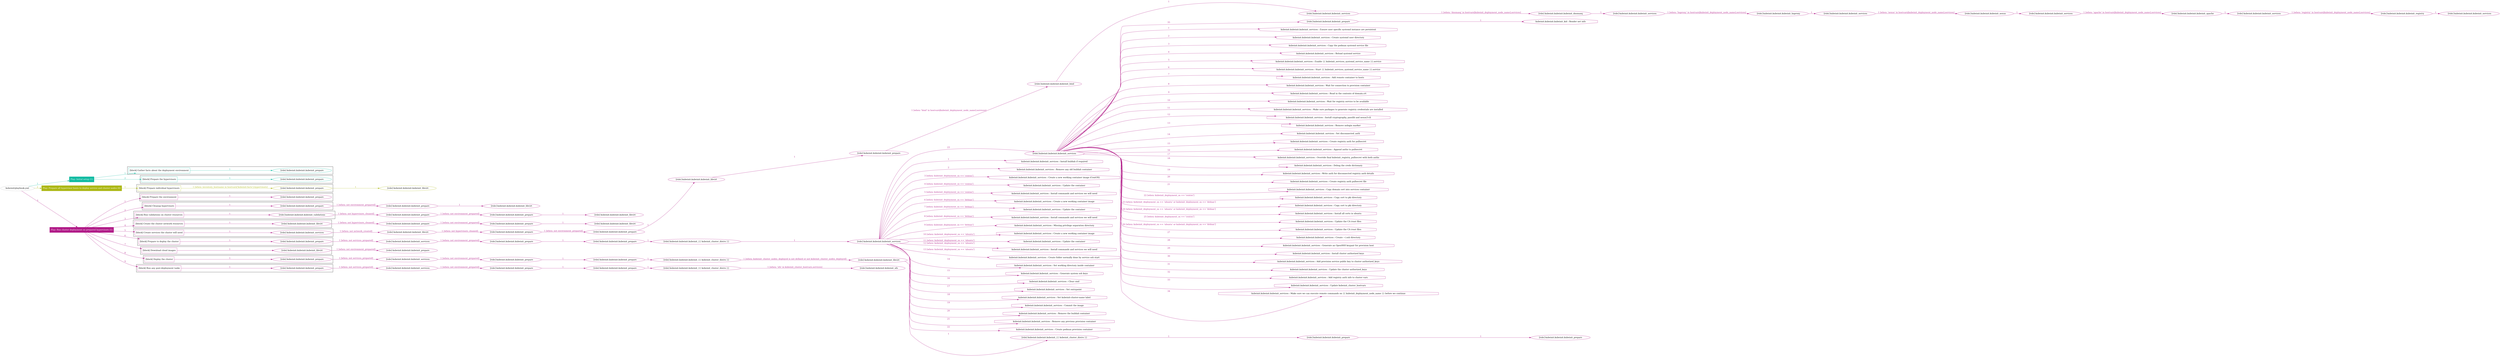 digraph {
	graph [concentrate=true ordering=in rankdir=LR ratio=fill]
	edge [esep=5 sep=10]
	"kubeinit/playbook.yml" [id=root_node style=dotted]
	play_96c3ca9f [label="Play: Initial setup (1)" color="#11bba2" fontcolor="#ffffff" id=play_96c3ca9f shape=box style=filled tooltip=localhost]
	"kubeinit/playbook.yml" -> play_96c3ca9f [label="1 " color="#11bba2" fontcolor="#11bba2" id=edge_cd9b9874 labeltooltip="1 " tooltip="1 "]
	subgraph "kubeinit.kubeinit.kubeinit_prepare" {
		role_dbc16347 [label="[role] kubeinit.kubeinit.kubeinit_prepare" color="#11bba2" id=role_dbc16347 tooltip="kubeinit.kubeinit.kubeinit_prepare"]
	}
	subgraph "kubeinit.kubeinit.kubeinit_prepare" {
		role_f261ea62 [label="[role] kubeinit.kubeinit.kubeinit_prepare" color="#11bba2" id=role_f261ea62 tooltip="kubeinit.kubeinit.kubeinit_prepare"]
	}
	subgraph "Play: Initial setup (1)" {
		play_96c3ca9f -> block_36258863 [label=1 color="#11bba2" fontcolor="#11bba2" id=edge_8df9162e labeltooltip=1 tooltip=1]
		subgraph cluster_block_36258863 {
			block_36258863 [label="[block] Gather facts about the deployment environment" color="#11bba2" id=block_36258863 labeltooltip="Gather facts about the deployment environment" shape=box tooltip="Gather facts about the deployment environment"]
			block_36258863 -> role_dbc16347 [label="1 " color="#11bba2" fontcolor="#11bba2" id=edge_5d5baf12 labeltooltip="1 " tooltip="1 "]
		}
		play_96c3ca9f -> block_d9aec487 [label=2 color="#11bba2" fontcolor="#11bba2" id=edge_25f8d8e1 labeltooltip=2 tooltip=2]
		subgraph cluster_block_d9aec487 {
			block_d9aec487 [label="[block] Prepare the hypervisors" color="#11bba2" id=block_d9aec487 labeltooltip="Prepare the hypervisors" shape=box tooltip="Prepare the hypervisors"]
			block_d9aec487 -> role_f261ea62 [label="1 " color="#11bba2" fontcolor="#11bba2" id=edge_6187c241 labeltooltip="1 " tooltip="1 "]
		}
	}
	play_be37cd19 [label="Play: Prepare all hypervisor hosts to deploy service and cluster nodes (0)" color="#acb814" fontcolor="#ffffff" id=play_be37cd19 shape=box style=filled tooltip="Play: Prepare all hypervisor hosts to deploy service and cluster nodes (0)"]
	"kubeinit/playbook.yml" -> play_be37cd19 [label="2 " color="#acb814" fontcolor="#acb814" id=edge_e342ba99 labeltooltip="2 " tooltip="2 "]
	subgraph "kubeinit.kubeinit.kubeinit_libvirt" {
		role_13977352 [label="[role] kubeinit.kubeinit.kubeinit_libvirt" color="#acb814" id=role_13977352 tooltip="kubeinit.kubeinit.kubeinit_libvirt"]
	}
	subgraph "kubeinit.kubeinit.kubeinit_prepare" {
		role_5eea4123 [label="[role] kubeinit.kubeinit.kubeinit_prepare" color="#acb814" id=role_5eea4123 tooltip="kubeinit.kubeinit.kubeinit_prepare"]
		role_5eea4123 -> role_13977352 [label="1 " color="#acb814" fontcolor="#acb814" id=edge_9619aa8b labeltooltip="1 " tooltip="1 "]
	}
	subgraph "Play: Prepare all hypervisor hosts to deploy service and cluster nodes (0)" {
		play_be37cd19 -> block_5171104b [label=1 color="#acb814" fontcolor="#acb814" id=edge_513b36aa labeltooltip=1 tooltip=1]
		subgraph cluster_block_5171104b {
			block_5171104b [label="[block] Prepare individual hypervisors" color="#acb814" id=block_5171104b labeltooltip="Prepare individual hypervisors" shape=box tooltip="Prepare individual hypervisors"]
			block_5171104b -> role_5eea4123 [label="1 [when: inventory_hostname in hostvars['kubeinit-facts'].hypervisors]" color="#acb814" fontcolor="#acb814" id=edge_85c5b779 labeltooltip="1 [when: inventory_hostname in hostvars['kubeinit-facts'].hypervisors]" tooltip="1 [when: inventory_hostname in hostvars['kubeinit-facts'].hypervisors]"]
		}
	}
	play_182ee727 [label="Play: Run cluster deployment on prepared hypervisors (1)" color="#b11b88" fontcolor="#ffffff" id=play_182ee727 shape=box style=filled tooltip=localhost]
	"kubeinit/playbook.yml" -> play_182ee727 [label="3 " color="#b11b88" fontcolor="#b11b88" id=edge_6d6c4dea labeltooltip="3 " tooltip="3 "]
	subgraph "kubeinit.kubeinit.kubeinit_prepare" {
		role_f045ed8c [label="[role] kubeinit.kubeinit.kubeinit_prepare" color="#b11b88" id=role_f045ed8c tooltip="kubeinit.kubeinit.kubeinit_prepare"]
	}
	subgraph "kubeinit.kubeinit.kubeinit_libvirt" {
		role_259de58a [label="[role] kubeinit.kubeinit.kubeinit_libvirt" color="#b11b88" id=role_259de58a tooltip="kubeinit.kubeinit.kubeinit_libvirt"]
	}
	subgraph "kubeinit.kubeinit.kubeinit_prepare" {
		role_3f750415 [label="[role] kubeinit.kubeinit.kubeinit_prepare" color="#b11b88" id=role_3f750415 tooltip="kubeinit.kubeinit.kubeinit_prepare"]
		role_3f750415 -> role_259de58a [label="1 " color="#b11b88" fontcolor="#b11b88" id=edge_2740d9b9 labeltooltip="1 " tooltip="1 "]
	}
	subgraph "kubeinit.kubeinit.kubeinit_prepare" {
		role_8a272c82 [label="[role] kubeinit.kubeinit.kubeinit_prepare" color="#b11b88" id=role_8a272c82 tooltip="kubeinit.kubeinit.kubeinit_prepare"]
		role_8a272c82 -> role_3f750415 [label="1 [when: not environment_prepared]" color="#b11b88" fontcolor="#b11b88" id=edge_7b752c8f labeltooltip="1 [when: not environment_prepared]" tooltip="1 [when: not environment_prepared]"]
	}
	subgraph "kubeinit.kubeinit.kubeinit_libvirt" {
		role_9dd1e3eb [label="[role] kubeinit.kubeinit.kubeinit_libvirt" color="#b11b88" id=role_9dd1e3eb tooltip="kubeinit.kubeinit.kubeinit_libvirt"]
	}
	subgraph "kubeinit.kubeinit.kubeinit_prepare" {
		role_bf8c4561 [label="[role] kubeinit.kubeinit.kubeinit_prepare" color="#b11b88" id=role_bf8c4561 tooltip="kubeinit.kubeinit.kubeinit_prepare"]
		role_bf8c4561 -> role_9dd1e3eb [label="1 " color="#b11b88" fontcolor="#b11b88" id=edge_e805193e labeltooltip="1 " tooltip="1 "]
	}
	subgraph "kubeinit.kubeinit.kubeinit_prepare" {
		role_9a6014ab [label="[role] kubeinit.kubeinit.kubeinit_prepare" color="#b11b88" id=role_9a6014ab tooltip="kubeinit.kubeinit.kubeinit_prepare"]
		role_9a6014ab -> role_bf8c4561 [label="1 [when: not environment_prepared]" color="#b11b88" fontcolor="#b11b88" id=edge_732908f3 labeltooltip="1 [when: not environment_prepared]" tooltip="1 [when: not environment_prepared]"]
	}
	subgraph "kubeinit.kubeinit.kubeinit_validations" {
		role_b7a747c2 [label="[role] kubeinit.kubeinit.kubeinit_validations" color="#b11b88" id=role_b7a747c2 tooltip="kubeinit.kubeinit.kubeinit_validations"]
		role_b7a747c2 -> role_9a6014ab [label="1 [when: not hypervisors_cleaned]" color="#b11b88" fontcolor="#b11b88" id=edge_d11bb35b labeltooltip="1 [when: not hypervisors_cleaned]" tooltip="1 [when: not hypervisors_cleaned]"]
	}
	subgraph "kubeinit.kubeinit.kubeinit_libvirt" {
		role_40cabb86 [label="[role] kubeinit.kubeinit.kubeinit_libvirt" color="#b11b88" id=role_40cabb86 tooltip="kubeinit.kubeinit.kubeinit_libvirt"]
	}
	subgraph "kubeinit.kubeinit.kubeinit_prepare" {
		role_a06ef2c0 [label="[role] kubeinit.kubeinit.kubeinit_prepare" color="#b11b88" id=role_a06ef2c0 tooltip="kubeinit.kubeinit.kubeinit_prepare"]
		role_a06ef2c0 -> role_40cabb86 [label="1 " color="#b11b88" fontcolor="#b11b88" id=edge_e07f059d labeltooltip="1 " tooltip="1 "]
	}
	subgraph "kubeinit.kubeinit.kubeinit_prepare" {
		role_603931e0 [label="[role] kubeinit.kubeinit.kubeinit_prepare" color="#b11b88" id=role_603931e0 tooltip="kubeinit.kubeinit.kubeinit_prepare"]
		role_603931e0 -> role_a06ef2c0 [label="1 [when: not environment_prepared]" color="#b11b88" fontcolor="#b11b88" id=edge_597e8983 labeltooltip="1 [when: not environment_prepared]" tooltip="1 [when: not environment_prepared]"]
	}
	subgraph "kubeinit.kubeinit.kubeinit_libvirt" {
		role_13cda136 [label="[role] kubeinit.kubeinit.kubeinit_libvirt" color="#b11b88" id=role_13cda136 tooltip="kubeinit.kubeinit.kubeinit_libvirt"]
		role_13cda136 -> role_603931e0 [label="1 [when: not hypervisors_cleaned]" color="#b11b88" fontcolor="#b11b88" id=edge_13d6fe26 labeltooltip="1 [when: not hypervisors_cleaned]" tooltip="1 [when: not hypervisors_cleaned]"]
	}
	subgraph "kubeinit.kubeinit.kubeinit_services" {
		role_c74f1871 [label="[role] kubeinit.kubeinit.kubeinit_services" color="#b11b88" id=role_c74f1871 tooltip="kubeinit.kubeinit.kubeinit_services"]
	}
	subgraph "kubeinit.kubeinit.kubeinit_registry" {
		role_d5aa32f3 [label="[role] kubeinit.kubeinit.kubeinit_registry" color="#b11b88" id=role_d5aa32f3 tooltip="kubeinit.kubeinit.kubeinit_registry"]
		role_d5aa32f3 -> role_c74f1871 [label="1 " color="#b11b88" fontcolor="#b11b88" id=edge_b6b61dbb labeltooltip="1 " tooltip="1 "]
	}
	subgraph "kubeinit.kubeinit.kubeinit_services" {
		role_f56c3d2d [label="[role] kubeinit.kubeinit.kubeinit_services" color="#b11b88" id=role_f56c3d2d tooltip="kubeinit.kubeinit.kubeinit_services"]
		role_f56c3d2d -> role_d5aa32f3 [label="1 [when: 'registry' in hostvars[kubeinit_deployment_node_name].services]" color="#b11b88" fontcolor="#b11b88" id=edge_554e6b9c labeltooltip="1 [when: 'registry' in hostvars[kubeinit_deployment_node_name].services]" tooltip="1 [when: 'registry' in hostvars[kubeinit_deployment_node_name].services]"]
	}
	subgraph "kubeinit.kubeinit.kubeinit_apache" {
		role_0f7d4449 [label="[role] kubeinit.kubeinit.kubeinit_apache" color="#b11b88" id=role_0f7d4449 tooltip="kubeinit.kubeinit.kubeinit_apache"]
		role_0f7d4449 -> role_f56c3d2d [label="1 " color="#b11b88" fontcolor="#b11b88" id=edge_a0054136 labeltooltip="1 " tooltip="1 "]
	}
	subgraph "kubeinit.kubeinit.kubeinit_services" {
		role_32a414d0 [label="[role] kubeinit.kubeinit.kubeinit_services" color="#b11b88" id=role_32a414d0 tooltip="kubeinit.kubeinit.kubeinit_services"]
		role_32a414d0 -> role_0f7d4449 [label="1 [when: 'apache' in hostvars[kubeinit_deployment_node_name].services]" color="#b11b88" fontcolor="#b11b88" id=edge_d4b422b6 labeltooltip="1 [when: 'apache' in hostvars[kubeinit_deployment_node_name].services]" tooltip="1 [when: 'apache' in hostvars[kubeinit_deployment_node_name].services]"]
	}
	subgraph "kubeinit.kubeinit.kubeinit_nexus" {
		role_c7c38974 [label="[role] kubeinit.kubeinit.kubeinit_nexus" color="#b11b88" id=role_c7c38974 tooltip="kubeinit.kubeinit.kubeinit_nexus"]
		role_c7c38974 -> role_32a414d0 [label="1 " color="#b11b88" fontcolor="#b11b88" id=edge_d7d2cec0 labeltooltip="1 " tooltip="1 "]
	}
	subgraph "kubeinit.kubeinit.kubeinit_services" {
		role_7e721783 [label="[role] kubeinit.kubeinit.kubeinit_services" color="#b11b88" id=role_7e721783 tooltip="kubeinit.kubeinit.kubeinit_services"]
		role_7e721783 -> role_c7c38974 [label="1 [when: 'nexus' in hostvars[kubeinit_deployment_node_name].services]" color="#b11b88" fontcolor="#b11b88" id=edge_e2628c39 labeltooltip="1 [when: 'nexus' in hostvars[kubeinit_deployment_node_name].services]" tooltip="1 [when: 'nexus' in hostvars[kubeinit_deployment_node_name].services]"]
	}
	subgraph "kubeinit.kubeinit.kubeinit_haproxy" {
		role_68e849c5 [label="[role] kubeinit.kubeinit.kubeinit_haproxy" color="#b11b88" id=role_68e849c5 tooltip="kubeinit.kubeinit.kubeinit_haproxy"]
		role_68e849c5 -> role_7e721783 [label="1 " color="#b11b88" fontcolor="#b11b88" id=edge_7c7e7ac9 labeltooltip="1 " tooltip="1 "]
	}
	subgraph "kubeinit.kubeinit.kubeinit_services" {
		role_da22f216 [label="[role] kubeinit.kubeinit.kubeinit_services" color="#b11b88" id=role_da22f216 tooltip="kubeinit.kubeinit.kubeinit_services"]
		role_da22f216 -> role_68e849c5 [label="1 [when: 'haproxy' in hostvars[kubeinit_deployment_node_name].services]" color="#b11b88" fontcolor="#b11b88" id=edge_d8a9a93e labeltooltip="1 [when: 'haproxy' in hostvars[kubeinit_deployment_node_name].services]" tooltip="1 [when: 'haproxy' in hostvars[kubeinit_deployment_node_name].services]"]
	}
	subgraph "kubeinit.kubeinit.kubeinit_dnsmasq" {
		role_6acb3b01 [label="[role] kubeinit.kubeinit.kubeinit_dnsmasq" color="#b11b88" id=role_6acb3b01 tooltip="kubeinit.kubeinit.kubeinit_dnsmasq"]
		role_6acb3b01 -> role_da22f216 [label="1 " color="#b11b88" fontcolor="#b11b88" id=edge_324085a8 labeltooltip="1 " tooltip="1 "]
	}
	subgraph "kubeinit.kubeinit.kubeinit_services" {
		role_b42bc95d [label="[role] kubeinit.kubeinit.kubeinit_services" color="#b11b88" id=role_b42bc95d tooltip="kubeinit.kubeinit.kubeinit_services"]
		role_b42bc95d -> role_6acb3b01 [label="1 [when: 'dnsmasq' in hostvars[kubeinit_deployment_node_name].services]" color="#b11b88" fontcolor="#b11b88" id=edge_df454614 labeltooltip="1 [when: 'dnsmasq' in hostvars[kubeinit_deployment_node_name].services]" tooltip="1 [when: 'dnsmasq' in hostvars[kubeinit_deployment_node_name].services]"]
	}
	subgraph "kubeinit.kubeinit.kubeinit_bind" {
		role_e88a0ec0 [label="[role] kubeinit.kubeinit.kubeinit_bind" color="#b11b88" id=role_e88a0ec0 tooltip="kubeinit.kubeinit.kubeinit_bind"]
		role_e88a0ec0 -> role_b42bc95d [label="1 " color="#b11b88" fontcolor="#b11b88" id=edge_eff26d28 labeltooltip="1 " tooltip="1 "]
	}
	subgraph "kubeinit.kubeinit.kubeinit_prepare" {
		role_ceee7a0b [label="[role] kubeinit.kubeinit.kubeinit_prepare" color="#b11b88" id=role_ceee7a0b tooltip="kubeinit.kubeinit.kubeinit_prepare"]
		role_ceee7a0b -> role_e88a0ec0 [label="1 [when: 'bind' in hostvars[kubeinit_deployment_node_name].services]" color="#b11b88" fontcolor="#b11b88" id=edge_50614ab5 labeltooltip="1 [when: 'bind' in hostvars[kubeinit_deployment_node_name].services]" tooltip="1 [when: 'bind' in hostvars[kubeinit_deployment_node_name].services]"]
	}
	subgraph "kubeinit.kubeinit.kubeinit_libvirt" {
		role_bc0a789c [label="[role] kubeinit.kubeinit.kubeinit_libvirt" color="#b11b88" id=role_bc0a789c tooltip="kubeinit.kubeinit.kubeinit_libvirt"]
		role_bc0a789c -> role_ceee7a0b [label="1 " color="#b11b88" fontcolor="#b11b88" id=edge_dda893ac labeltooltip="1 " tooltip="1 "]
	}
	subgraph "kubeinit.kubeinit.kubeinit_prepare" {
		role_4bf6209f [label="[role] kubeinit.kubeinit.kubeinit_prepare" color="#b11b88" id=role_4bf6209f tooltip="kubeinit.kubeinit.kubeinit_prepare"]
		role_4bf6209f -> role_bc0a789c [label="1 " color="#b11b88" fontcolor="#b11b88" id=edge_4fb22f91 labeltooltip="1 " tooltip="1 "]
	}
	subgraph "kubeinit.kubeinit.kubeinit_prepare" {
		role_39d0d9a4 [label="[role] kubeinit.kubeinit.kubeinit_prepare" color="#b11b88" id=role_39d0d9a4 tooltip="kubeinit.kubeinit.kubeinit_prepare"]
		role_39d0d9a4 -> role_4bf6209f [label="1 [when: not environment_prepared]" color="#b11b88" fontcolor="#b11b88" id=edge_71cfb18b labeltooltip="1 [when: not environment_prepared]" tooltip="1 [when: not environment_prepared]"]
	}
	subgraph "kubeinit.kubeinit.kubeinit_libvirt" {
		role_f4c140f0 [label="[role] kubeinit.kubeinit.kubeinit_libvirt" color="#b11b88" id=role_f4c140f0 tooltip="kubeinit.kubeinit.kubeinit_libvirt"]
		role_f4c140f0 -> role_39d0d9a4 [label="1 [when: not hypervisors_cleaned]" color="#b11b88" fontcolor="#b11b88" id=edge_1c60025d labeltooltip="1 [when: not hypervisors_cleaned]" tooltip="1 [when: not hypervisors_cleaned]"]
	}
	subgraph "kubeinit.kubeinit.kubeinit_services" {
		role_0f71f26e [label="[role] kubeinit.kubeinit.kubeinit_services" color="#b11b88" id=role_0f71f26e tooltip="kubeinit.kubeinit.kubeinit_services"]
		role_0f71f26e -> role_f4c140f0 [label="1 [when: not network_created]" color="#b11b88" fontcolor="#b11b88" id=edge_327c8d60 labeltooltip="1 [when: not network_created]" tooltip="1 [when: not network_created]"]
	}
	subgraph "kubeinit.kubeinit.kubeinit_prepare" {
		role_49bbe558 [label="[role] kubeinit.kubeinit.kubeinit_prepare" color="#b11b88" id=role_49bbe558 tooltip="kubeinit.kubeinit.kubeinit_prepare"]
		task_14fb9a6f [label="kubeinit.kubeinit.kubeinit_kid : Render net info" color="#b11b88" id=task_14fb9a6f shape=octagon tooltip="kubeinit.kubeinit.kubeinit_kid : Render net info"]
		role_49bbe558 -> task_14fb9a6f [label="1 " color="#b11b88" fontcolor="#b11b88" id=edge_09c8f396 labeltooltip="1 " tooltip="1 "]
	}
	subgraph "kubeinit.kubeinit.kubeinit_services" {
		role_e7fb84fb [label="[role] kubeinit.kubeinit.kubeinit_services" color="#b11b88" id=role_e7fb84fb tooltip="kubeinit.kubeinit.kubeinit_services"]
		task_8fcbd772 [label="kubeinit.kubeinit.kubeinit_services : Ensure user specific systemd instance are persistent" color="#b11b88" id=task_8fcbd772 shape=octagon tooltip="kubeinit.kubeinit.kubeinit_services : Ensure user specific systemd instance are persistent"]
		role_e7fb84fb -> task_8fcbd772 [label="1 " color="#b11b88" fontcolor="#b11b88" id=edge_c8bb0210 labeltooltip="1 " tooltip="1 "]
		task_be4a9b6e [label="kubeinit.kubeinit.kubeinit_services : Create systemd user directory" color="#b11b88" id=task_be4a9b6e shape=octagon tooltip="kubeinit.kubeinit.kubeinit_services : Create systemd user directory"]
		role_e7fb84fb -> task_be4a9b6e [label="2 " color="#b11b88" fontcolor="#b11b88" id=edge_27df5722 labeltooltip="2 " tooltip="2 "]
		task_6b2b8680 [label="kubeinit.kubeinit.kubeinit_services : Copy the podman systemd service file" color="#b11b88" id=task_6b2b8680 shape=octagon tooltip="kubeinit.kubeinit.kubeinit_services : Copy the podman systemd service file"]
		role_e7fb84fb -> task_6b2b8680 [label="3 " color="#b11b88" fontcolor="#b11b88" id=edge_ffb6b520 labeltooltip="3 " tooltip="3 "]
		task_563490a7 [label="kubeinit.kubeinit.kubeinit_services : Reload systemd service" color="#b11b88" id=task_563490a7 shape=octagon tooltip="kubeinit.kubeinit.kubeinit_services : Reload systemd service"]
		role_e7fb84fb -> task_563490a7 [label="4 " color="#b11b88" fontcolor="#b11b88" id=edge_e7d20cbb labeltooltip="4 " tooltip="4 "]
		task_6ba5f6a7 [label="kubeinit.kubeinit.kubeinit_services : Enable {{ kubeinit_services_systemd_service_name }}.service" color="#b11b88" id=task_6ba5f6a7 shape=octagon tooltip="kubeinit.kubeinit.kubeinit_services : Enable {{ kubeinit_services_systemd_service_name }}.service"]
		role_e7fb84fb -> task_6ba5f6a7 [label="5 " color="#b11b88" fontcolor="#b11b88" id=edge_d82b79d6 labeltooltip="5 " tooltip="5 "]
		task_f6bf19f1 [label="kubeinit.kubeinit.kubeinit_services : Start {{ kubeinit_services_systemd_service_name }}.service" color="#b11b88" id=task_f6bf19f1 shape=octagon tooltip="kubeinit.kubeinit.kubeinit_services : Start {{ kubeinit_services_systemd_service_name }}.service"]
		role_e7fb84fb -> task_f6bf19f1 [label="6 " color="#b11b88" fontcolor="#b11b88" id=edge_07dfbbd2 labeltooltip="6 " tooltip="6 "]
		task_03b9a038 [label="kubeinit.kubeinit.kubeinit_services : Add remote container to hosts" color="#b11b88" id=task_03b9a038 shape=octagon tooltip="kubeinit.kubeinit.kubeinit_services : Add remote container to hosts"]
		role_e7fb84fb -> task_03b9a038 [label="7 " color="#b11b88" fontcolor="#b11b88" id=edge_8823f558 labeltooltip="7 " tooltip="7 "]
		task_f489ca87 [label="kubeinit.kubeinit.kubeinit_services : Wait for connection to provision container" color="#b11b88" id=task_f489ca87 shape=octagon tooltip="kubeinit.kubeinit.kubeinit_services : Wait for connection to provision container"]
		role_e7fb84fb -> task_f489ca87 [label="8 " color="#b11b88" fontcolor="#b11b88" id=edge_15b245d7 labeltooltip="8 " tooltip="8 "]
		task_f78b662e [label="kubeinit.kubeinit.kubeinit_services : Read in the contents of domain.crt" color="#b11b88" id=task_f78b662e shape=octagon tooltip="kubeinit.kubeinit.kubeinit_services : Read in the contents of domain.crt"]
		role_e7fb84fb -> task_f78b662e [label="9 " color="#b11b88" fontcolor="#b11b88" id=edge_4fd4f465 labeltooltip="9 " tooltip="9 "]
		task_5fee81ce [label="kubeinit.kubeinit.kubeinit_services : Wait for registry service to be available" color="#b11b88" id=task_5fee81ce shape=octagon tooltip="kubeinit.kubeinit.kubeinit_services : Wait for registry service to be available"]
		role_e7fb84fb -> task_5fee81ce [label="10 " color="#b11b88" fontcolor="#b11b88" id=edge_b497b933 labeltooltip="10 " tooltip="10 "]
		task_bcb42d41 [label="kubeinit.kubeinit.kubeinit_services : Make sure packages to generate registry credentials are installed" color="#b11b88" id=task_bcb42d41 shape=octagon tooltip="kubeinit.kubeinit.kubeinit_services : Make sure packages to generate registry credentials are installed"]
		role_e7fb84fb -> task_bcb42d41 [label="11 " color="#b11b88" fontcolor="#b11b88" id=edge_d65f1282 labeltooltip="11 " tooltip="11 "]
		task_bbcf5baa [label="kubeinit.kubeinit.kubeinit_services : Install cryptography, passlib and nexus3-cli" color="#b11b88" id=task_bbcf5baa shape=octagon tooltip="kubeinit.kubeinit.kubeinit_services : Install cryptography, passlib and nexus3-cli"]
		role_e7fb84fb -> task_bbcf5baa [label="12 " color="#b11b88" fontcolor="#b11b88" id=edge_f91e5878 labeltooltip="12 " tooltip="12 "]
		task_ef695169 [label="kubeinit.kubeinit.kubeinit_services : Remove nologin marker" color="#b11b88" id=task_ef695169 shape=octagon tooltip="kubeinit.kubeinit.kubeinit_services : Remove nologin marker"]
		role_e7fb84fb -> task_ef695169 [label="13 " color="#b11b88" fontcolor="#b11b88" id=edge_85369797 labeltooltip="13 " tooltip="13 "]
		task_9f91b0e5 [label="kubeinit.kubeinit.kubeinit_services : Set disconnected_auth" color="#b11b88" id=task_9f91b0e5 shape=octagon tooltip="kubeinit.kubeinit.kubeinit_services : Set disconnected_auth"]
		role_e7fb84fb -> task_9f91b0e5 [label="14 " color="#b11b88" fontcolor="#b11b88" id=edge_1c72a62b labeltooltip="14 " tooltip="14 "]
		task_e364fa17 [label="kubeinit.kubeinit.kubeinit_services : Create registry auth for pullsecret" color="#b11b88" id=task_e364fa17 shape=octagon tooltip="kubeinit.kubeinit.kubeinit_services : Create registry auth for pullsecret"]
		role_e7fb84fb -> task_e364fa17 [label="15 " color="#b11b88" fontcolor="#b11b88" id=edge_e940141c labeltooltip="15 " tooltip="15 "]
		task_008804d6 [label="kubeinit.kubeinit.kubeinit_services : Append auths to pullsecret" color="#b11b88" id=task_008804d6 shape=octagon tooltip="kubeinit.kubeinit.kubeinit_services : Append auths to pullsecret"]
		role_e7fb84fb -> task_008804d6 [label="16 " color="#b11b88" fontcolor="#b11b88" id=edge_c778971b labeltooltip="16 " tooltip="16 "]
		task_50fc4a90 [label="kubeinit.kubeinit.kubeinit_services : Override final kubeinit_registry_pullsecret with both auths" color="#b11b88" id=task_50fc4a90 shape=octagon tooltip="kubeinit.kubeinit.kubeinit_services : Override final kubeinit_registry_pullsecret with both auths"]
		role_e7fb84fb -> task_50fc4a90 [label="17 " color="#b11b88" fontcolor="#b11b88" id=edge_c772dc9d labeltooltip="17 " tooltip="17 "]
		task_87d409f0 [label="kubeinit.kubeinit.kubeinit_services : Debug the creds dictionary" color="#b11b88" id=task_87d409f0 shape=octagon tooltip="kubeinit.kubeinit.kubeinit_services : Debug the creds dictionary"]
		role_e7fb84fb -> task_87d409f0 [label="18 " color="#b11b88" fontcolor="#b11b88" id=edge_7099e10d labeltooltip="18 " tooltip="18 "]
		task_90bff6c9 [label="kubeinit.kubeinit.kubeinit_services : Write auth for disconnected registry auth details" color="#b11b88" id=task_90bff6c9 shape=octagon tooltip="kubeinit.kubeinit.kubeinit_services : Write auth for disconnected registry auth details"]
		role_e7fb84fb -> task_90bff6c9 [label="19 " color="#b11b88" fontcolor="#b11b88" id=edge_69b43fbe labeltooltip="19 " tooltip="19 "]
		task_35345b26 [label="kubeinit.kubeinit.kubeinit_services : Create registry auth pullsecret file" color="#b11b88" id=task_35345b26 shape=octagon tooltip="kubeinit.kubeinit.kubeinit_services : Create registry auth pullsecret file"]
		role_e7fb84fb -> task_35345b26 [label="20 " color="#b11b88" fontcolor="#b11b88" id=edge_1df58b9e labeltooltip="20 " tooltip="20 "]
		task_ed8715e7 [label="kubeinit.kubeinit.kubeinit_services : Copy domain cert into services container" color="#b11b88" id=task_ed8715e7 shape=octagon tooltip="kubeinit.kubeinit.kubeinit_services : Copy domain cert into services container"]
		role_e7fb84fb -> task_ed8715e7 [label="21 " color="#b11b88" fontcolor="#b11b88" id=edge_afde07a3 labeltooltip="21 " tooltip="21 "]
		task_29ffee75 [label="kubeinit.kubeinit.kubeinit_services : Copy cert to pki directory" color="#b11b88" id=task_29ffee75 shape=octagon tooltip="kubeinit.kubeinit.kubeinit_services : Copy cert to pki directory"]
		role_e7fb84fb -> task_29ffee75 [label="22 [when: kubeinit_deployment_os == 'centos']" color="#b11b88" fontcolor="#b11b88" id=edge_71c0bf63 labeltooltip="22 [when: kubeinit_deployment_os == 'centos']" tooltip="22 [when: kubeinit_deployment_os == 'centos']"]
		task_6bc561a5 [label="kubeinit.kubeinit.kubeinit_services : Copy cert to pki directory" color="#b11b88" id=task_6bc561a5 shape=octagon tooltip="kubeinit.kubeinit.kubeinit_services : Copy cert to pki directory"]
		role_e7fb84fb -> task_6bc561a5 [label="23 [when: kubeinit_deployment_os == 'ubuntu' or kubeinit_deployment_os == 'debian']" color="#b11b88" fontcolor="#b11b88" id=edge_9b02316f labeltooltip="23 [when: kubeinit_deployment_os == 'ubuntu' or kubeinit_deployment_os == 'debian']" tooltip="23 [when: kubeinit_deployment_os == 'ubuntu' or kubeinit_deployment_os == 'debian']"]
		task_5e43c24d [label="kubeinit.kubeinit.kubeinit_services : Install all certs in ubuntu" color="#b11b88" id=task_5e43c24d shape=octagon tooltip="kubeinit.kubeinit.kubeinit_services : Install all certs in ubuntu"]
		role_e7fb84fb -> task_5e43c24d [label="24 [when: kubeinit_deployment_os == 'ubuntu' or kubeinit_deployment_os == 'debian']" color="#b11b88" fontcolor="#b11b88" id=edge_45d06f02 labeltooltip="24 [when: kubeinit_deployment_os == 'ubuntu' or kubeinit_deployment_os == 'debian']" tooltip="24 [when: kubeinit_deployment_os == 'ubuntu' or kubeinit_deployment_os == 'debian']"]
		task_ef01d42c [label="kubeinit.kubeinit.kubeinit_services : Update the CA trust files" color="#b11b88" id=task_ef01d42c shape=octagon tooltip="kubeinit.kubeinit.kubeinit_services : Update the CA trust files"]
		role_e7fb84fb -> task_ef01d42c [label="25 [when: kubeinit_deployment_os == 'centos']" color="#b11b88" fontcolor="#b11b88" id=edge_cada884a labeltooltip="25 [when: kubeinit_deployment_os == 'centos']" tooltip="25 [when: kubeinit_deployment_os == 'centos']"]
		task_4ff90d5e [label="kubeinit.kubeinit.kubeinit_services : Update the CA trust files" color="#b11b88" id=task_4ff90d5e shape=octagon tooltip="kubeinit.kubeinit.kubeinit_services : Update the CA trust files"]
		role_e7fb84fb -> task_4ff90d5e [label="26 [when: kubeinit_deployment_os == 'ubuntu' or kubeinit_deployment_os == 'debian']" color="#b11b88" fontcolor="#b11b88" id=edge_fd839b5d labeltooltip="26 [when: kubeinit_deployment_os == 'ubuntu' or kubeinit_deployment_os == 'debian']" tooltip="26 [when: kubeinit_deployment_os == 'ubuntu' or kubeinit_deployment_os == 'debian']"]
		task_2520f1fe [label="kubeinit.kubeinit.kubeinit_services : Create ~/.ssh directory" color="#b11b88" id=task_2520f1fe shape=octagon tooltip="kubeinit.kubeinit.kubeinit_services : Create ~/.ssh directory"]
		role_e7fb84fb -> task_2520f1fe [label="27 " color="#b11b88" fontcolor="#b11b88" id=edge_a135b81d labeltooltip="27 " tooltip="27 "]
		task_32838f6a [label="kubeinit.kubeinit.kubeinit_services : Generate an OpenSSH keypair for provision host" color="#b11b88" id=task_32838f6a shape=octagon tooltip="kubeinit.kubeinit.kubeinit_services : Generate an OpenSSH keypair for provision host"]
		role_e7fb84fb -> task_32838f6a [label="28 " color="#b11b88" fontcolor="#b11b88" id=edge_8acc01fe labeltooltip="28 " tooltip="28 "]
		task_2e5bd3fd [label="kubeinit.kubeinit.kubeinit_services : Install cluster authorized keys" color="#b11b88" id=task_2e5bd3fd shape=octagon tooltip="kubeinit.kubeinit.kubeinit_services : Install cluster authorized keys"]
		role_e7fb84fb -> task_2e5bd3fd [label="29 " color="#b11b88" fontcolor="#b11b88" id=edge_81fa2b76 labeltooltip="29 " tooltip="29 "]
		task_098f4fe9 [label="kubeinit.kubeinit.kubeinit_services : Add provision service public key to cluster authorized_keys" color="#b11b88" id=task_098f4fe9 shape=octagon tooltip="kubeinit.kubeinit.kubeinit_services : Add provision service public key to cluster authorized_keys"]
		role_e7fb84fb -> task_098f4fe9 [label="30 " color="#b11b88" fontcolor="#b11b88" id=edge_1cff4526 labeltooltip="30 " tooltip="30 "]
		task_6c83dfad [label="kubeinit.kubeinit.kubeinit_services : Update the cluster authorized_keys" color="#b11b88" id=task_6c83dfad shape=octagon tooltip="kubeinit.kubeinit.kubeinit_services : Update the cluster authorized_keys"]
		role_e7fb84fb -> task_6c83dfad [label="31 " color="#b11b88" fontcolor="#b11b88" id=edge_972c7ac3 labeltooltip="31 " tooltip="31 "]
		task_e466163b [label="kubeinit.kubeinit.kubeinit_services : Add registry auth info to cluster vars" color="#b11b88" id=task_e466163b shape=octagon tooltip="kubeinit.kubeinit.kubeinit_services : Add registry auth info to cluster vars"]
		role_e7fb84fb -> task_e466163b [label="32 " color="#b11b88" fontcolor="#b11b88" id=edge_d03b72b6 labeltooltip="32 " tooltip="32 "]
		task_94a25a22 [label="kubeinit.kubeinit.kubeinit_services : Update kubeinit_cluster_hostvars" color="#b11b88" id=task_94a25a22 shape=octagon tooltip="kubeinit.kubeinit.kubeinit_services : Update kubeinit_cluster_hostvars"]
		role_e7fb84fb -> task_94a25a22 [label="33 " color="#b11b88" fontcolor="#b11b88" id=edge_6afc1619 labeltooltip="33 " tooltip="33 "]
		task_bf4d1343 [label="kubeinit.kubeinit.kubeinit_services : Make sure we can execute remote commands on {{ kubeinit_deployment_node_name }} before we continue" color="#b11b88" id=task_bf4d1343 shape=octagon tooltip="kubeinit.kubeinit.kubeinit_services : Make sure we can execute remote commands on {{ kubeinit_deployment_node_name }} before we continue"]
		role_e7fb84fb -> task_bf4d1343 [label="34 " color="#b11b88" fontcolor="#b11b88" id=edge_a8244b85 labeltooltip="34 " tooltip="34 "]
		role_e7fb84fb -> role_49bbe558 [label="35 " color="#b11b88" fontcolor="#b11b88" id=edge_15fddf28 labeltooltip="35 " tooltip="35 "]
	}
	subgraph "kubeinit.kubeinit.kubeinit_services" {
		role_5d751952 [label="[role] kubeinit.kubeinit.kubeinit_services" color="#b11b88" id=role_5d751952 tooltip="kubeinit.kubeinit.kubeinit_services"]
		task_1945e843 [label="kubeinit.kubeinit.kubeinit_services : Install buildah if required" color="#b11b88" id=task_1945e843 shape=octagon tooltip="kubeinit.kubeinit.kubeinit_services : Install buildah if required"]
		role_5d751952 -> task_1945e843 [label="1 " color="#b11b88" fontcolor="#b11b88" id=edge_323b7950 labeltooltip="1 " tooltip="1 "]
		task_b98f0756 [label="kubeinit.kubeinit.kubeinit_services : Remove any old buildah container" color="#b11b88" id=task_b98f0756 shape=octagon tooltip="kubeinit.kubeinit.kubeinit_services : Remove any old buildah container"]
		role_5d751952 -> task_b98f0756 [label="2 " color="#b11b88" fontcolor="#b11b88" id=edge_30629395 labeltooltip="2 " tooltip="2 "]
		task_003337a5 [label="kubeinit.kubeinit.kubeinit_services : Create a new working container image (CentOS)" color="#b11b88" id=task_003337a5 shape=octagon tooltip="kubeinit.kubeinit.kubeinit_services : Create a new working container image (CentOS)"]
		role_5d751952 -> task_003337a5 [label="3 [when: kubeinit_deployment_os == 'centos']" color="#b11b88" fontcolor="#b11b88" id=edge_d83684a2 labeltooltip="3 [when: kubeinit_deployment_os == 'centos']" tooltip="3 [when: kubeinit_deployment_os == 'centos']"]
		task_148f998f [label="kubeinit.kubeinit.kubeinit_services : Update the container" color="#b11b88" id=task_148f998f shape=octagon tooltip="kubeinit.kubeinit.kubeinit_services : Update the container"]
		role_5d751952 -> task_148f998f [label="4 [when: kubeinit_deployment_os == 'centos']" color="#b11b88" fontcolor="#b11b88" id=edge_178dfb70 labeltooltip="4 [when: kubeinit_deployment_os == 'centos']" tooltip="4 [when: kubeinit_deployment_os == 'centos']"]
		task_6a24fa02 [label="kubeinit.kubeinit.kubeinit_services : Install commands and services we will need" color="#b11b88" id=task_6a24fa02 shape=octagon tooltip="kubeinit.kubeinit.kubeinit_services : Install commands and services we will need"]
		role_5d751952 -> task_6a24fa02 [label="5 [when: kubeinit_deployment_os == 'centos']" color="#b11b88" fontcolor="#b11b88" id=edge_4946d87c labeltooltip="5 [when: kubeinit_deployment_os == 'centos']" tooltip="5 [when: kubeinit_deployment_os == 'centos']"]
		task_9d8b2bda [label="kubeinit.kubeinit.kubeinit_services : Create a new working container image" color="#b11b88" id=task_9d8b2bda shape=octagon tooltip="kubeinit.kubeinit.kubeinit_services : Create a new working container image"]
		role_5d751952 -> task_9d8b2bda [label="6 [when: kubeinit_deployment_os == 'debian']" color="#b11b88" fontcolor="#b11b88" id=edge_25ab437f labeltooltip="6 [when: kubeinit_deployment_os == 'debian']" tooltip="6 [when: kubeinit_deployment_os == 'debian']"]
		task_af623b2f [label="kubeinit.kubeinit.kubeinit_services : Update the container" color="#b11b88" id=task_af623b2f shape=octagon tooltip="kubeinit.kubeinit.kubeinit_services : Update the container"]
		role_5d751952 -> task_af623b2f [label="7 [when: kubeinit_deployment_os == 'debian']" color="#b11b88" fontcolor="#b11b88" id=edge_fdfbca83 labeltooltip="7 [when: kubeinit_deployment_os == 'debian']" tooltip="7 [when: kubeinit_deployment_os == 'debian']"]
		task_fea1a261 [label="kubeinit.kubeinit.kubeinit_services : Install commands and services we will need" color="#b11b88" id=task_fea1a261 shape=octagon tooltip="kubeinit.kubeinit.kubeinit_services : Install commands and services we will need"]
		role_5d751952 -> task_fea1a261 [label="8 [when: kubeinit_deployment_os == 'debian']" color="#b11b88" fontcolor="#b11b88" id=edge_88ec4b88 labeltooltip="8 [when: kubeinit_deployment_os == 'debian']" tooltip="8 [when: kubeinit_deployment_os == 'debian']"]
		task_b06e5e8d [label="kubeinit.kubeinit.kubeinit_services : Missing privilege separation directory" color="#b11b88" id=task_b06e5e8d shape=octagon tooltip="kubeinit.kubeinit.kubeinit_services : Missing privilege separation directory"]
		role_5d751952 -> task_b06e5e8d [label="9 [when: kubeinit_deployment_os == 'debian']" color="#b11b88" fontcolor="#b11b88" id=edge_c562640d labeltooltip="9 [when: kubeinit_deployment_os == 'debian']" tooltip="9 [when: kubeinit_deployment_os == 'debian']"]
		task_7ccb3a05 [label="kubeinit.kubeinit.kubeinit_services : Create a new working container image" color="#b11b88" id=task_7ccb3a05 shape=octagon tooltip="kubeinit.kubeinit.kubeinit_services : Create a new working container image"]
		role_5d751952 -> task_7ccb3a05 [label="10 [when: kubeinit_deployment_os == 'ubuntu']" color="#b11b88" fontcolor="#b11b88" id=edge_ac4f945b labeltooltip="10 [when: kubeinit_deployment_os == 'ubuntu']" tooltip="10 [when: kubeinit_deployment_os == 'ubuntu']"]
		task_6258422b [label="kubeinit.kubeinit.kubeinit_services : Update the container" color="#b11b88" id=task_6258422b shape=octagon tooltip="kubeinit.kubeinit.kubeinit_services : Update the container"]
		role_5d751952 -> task_6258422b [label="11 [when: kubeinit_deployment_os == 'ubuntu']" color="#b11b88" fontcolor="#b11b88" id=edge_d2198872 labeltooltip="11 [when: kubeinit_deployment_os == 'ubuntu']" tooltip="11 [when: kubeinit_deployment_os == 'ubuntu']"]
		task_5038fac7 [label="kubeinit.kubeinit.kubeinit_services : Install commands and services we will need" color="#b11b88" id=task_5038fac7 shape=octagon tooltip="kubeinit.kubeinit.kubeinit_services : Install commands and services we will need"]
		role_5d751952 -> task_5038fac7 [label="12 [when: kubeinit_deployment_os == 'ubuntu']" color="#b11b88" fontcolor="#b11b88" id=edge_a0b6ad23 labeltooltip="12 [when: kubeinit_deployment_os == 'ubuntu']" tooltip="12 [when: kubeinit_deployment_os == 'ubuntu']"]
		task_ce7a2440 [label="kubeinit.kubeinit.kubeinit_services : Create folder normally done by service ssh start" color="#b11b88" id=task_ce7a2440 shape=octagon tooltip="kubeinit.kubeinit.kubeinit_services : Create folder normally done by service ssh start"]
		role_5d751952 -> task_ce7a2440 [label="13 [when: kubeinit_deployment_os == 'ubuntu']" color="#b11b88" fontcolor="#b11b88" id=edge_6b243a27 labeltooltip="13 [when: kubeinit_deployment_os == 'ubuntu']" tooltip="13 [when: kubeinit_deployment_os == 'ubuntu']"]
		task_cc51b8f8 [label="kubeinit.kubeinit.kubeinit_services : Set working directory inside container" color="#b11b88" id=task_cc51b8f8 shape=octagon tooltip="kubeinit.kubeinit.kubeinit_services : Set working directory inside container"]
		role_5d751952 -> task_cc51b8f8 [label="14 " color="#b11b88" fontcolor="#b11b88" id=edge_822f6205 labeltooltip="14 " tooltip="14 "]
		task_bba48475 [label="kubeinit.kubeinit.kubeinit_services : Generate system ssh keys" color="#b11b88" id=task_bba48475 shape=octagon tooltip="kubeinit.kubeinit.kubeinit_services : Generate system ssh keys"]
		role_5d751952 -> task_bba48475 [label="15 " color="#b11b88" fontcolor="#b11b88" id=edge_a103a91b labeltooltip="15 " tooltip="15 "]
		task_03204500 [label="kubeinit.kubeinit.kubeinit_services : Clear cmd" color="#b11b88" id=task_03204500 shape=octagon tooltip="kubeinit.kubeinit.kubeinit_services : Clear cmd"]
		role_5d751952 -> task_03204500 [label="16 " color="#b11b88" fontcolor="#b11b88" id=edge_9004db2b labeltooltip="16 " tooltip="16 "]
		task_a3f90533 [label="kubeinit.kubeinit.kubeinit_services : Set entrypoint" color="#b11b88" id=task_a3f90533 shape=octagon tooltip="kubeinit.kubeinit.kubeinit_services : Set entrypoint"]
		role_5d751952 -> task_a3f90533 [label="17 " color="#b11b88" fontcolor="#b11b88" id=edge_31037f46 labeltooltip="17 " tooltip="17 "]
		task_244a71ee [label="kubeinit.kubeinit.kubeinit_services : Set kubeinit-cluster-name label" color="#b11b88" id=task_244a71ee shape=octagon tooltip="kubeinit.kubeinit.kubeinit_services : Set kubeinit-cluster-name label"]
		role_5d751952 -> task_244a71ee [label="18 " color="#b11b88" fontcolor="#b11b88" id=edge_daca7b9e labeltooltip="18 " tooltip="18 "]
		task_dcb100f0 [label="kubeinit.kubeinit.kubeinit_services : Commit the image" color="#b11b88" id=task_dcb100f0 shape=octagon tooltip="kubeinit.kubeinit.kubeinit_services : Commit the image"]
		role_5d751952 -> task_dcb100f0 [label="19 " color="#b11b88" fontcolor="#b11b88" id=edge_85be9482 labeltooltip="19 " tooltip="19 "]
		task_ca859f9f [label="kubeinit.kubeinit.kubeinit_services : Remove the buildah container" color="#b11b88" id=task_ca859f9f shape=octagon tooltip="kubeinit.kubeinit.kubeinit_services : Remove the buildah container"]
		role_5d751952 -> task_ca859f9f [label="20 " color="#b11b88" fontcolor="#b11b88" id=edge_148aea81 labeltooltip="20 " tooltip="20 "]
		task_359177f3 [label="kubeinit.kubeinit.kubeinit_services : Remove any previous provision container" color="#b11b88" id=task_359177f3 shape=octagon tooltip="kubeinit.kubeinit.kubeinit_services : Remove any previous provision container"]
		role_5d751952 -> task_359177f3 [label="21 " color="#b11b88" fontcolor="#b11b88" id=edge_33297a8e labeltooltip="21 " tooltip="21 "]
		task_7635c467 [label="kubeinit.kubeinit.kubeinit_services : Create podman provision container" color="#b11b88" id=task_7635c467 shape=octagon tooltip="kubeinit.kubeinit.kubeinit_services : Create podman provision container"]
		role_5d751952 -> task_7635c467 [label="22 " color="#b11b88" fontcolor="#b11b88" id=edge_e4ce0a3a labeltooltip="22 " tooltip="22 "]
		role_5d751952 -> role_e7fb84fb [label="23 " color="#b11b88" fontcolor="#b11b88" id=edge_c2783bb3 labeltooltip="23 " tooltip="23 "]
	}
	subgraph "kubeinit.kubeinit.kubeinit_{{ kubeinit_cluster_distro }}" {
		role_ce663fb3 [label="[role] kubeinit.kubeinit.kubeinit_{{ kubeinit_cluster_distro }}" color="#b11b88" id=role_ce663fb3 tooltip="kubeinit.kubeinit.kubeinit_{{ kubeinit_cluster_distro }}"]
		role_ce663fb3 -> role_5d751952 [label="1 " color="#b11b88" fontcolor="#b11b88" id=edge_bb998fb5 labeltooltip="1 " tooltip="1 "]
	}
	subgraph "kubeinit.kubeinit.kubeinit_prepare" {
		role_1389b71b [label="[role] kubeinit.kubeinit.kubeinit_prepare" color="#b11b88" id=role_1389b71b tooltip="kubeinit.kubeinit.kubeinit_prepare"]
		role_1389b71b -> role_ce663fb3 [label="1 " color="#b11b88" fontcolor="#b11b88" id=edge_f690518b labeltooltip="1 " tooltip="1 "]
	}
	subgraph "kubeinit.kubeinit.kubeinit_prepare" {
		role_98763a61 [label="[role] kubeinit.kubeinit.kubeinit_prepare" color="#b11b88" id=role_98763a61 tooltip="kubeinit.kubeinit.kubeinit_prepare"]
		role_98763a61 -> role_1389b71b [label="1 " color="#b11b88" fontcolor="#b11b88" id=edge_3a7c3aac labeltooltip="1 " tooltip="1 "]
	}
	subgraph "kubeinit.kubeinit.kubeinit_services" {
		role_9b9a3b5a [label="[role] kubeinit.kubeinit.kubeinit_services" color="#b11b88" id=role_9b9a3b5a tooltip="kubeinit.kubeinit.kubeinit_services"]
		role_9b9a3b5a -> role_98763a61 [label="1 [when: not environment_prepared]" color="#b11b88" fontcolor="#b11b88" id=edge_69cad236 labeltooltip="1 [when: not environment_prepared]" tooltip="1 [when: not environment_prepared]"]
	}
	subgraph "kubeinit.kubeinit.kubeinit_prepare" {
		role_8f6fa781 [label="[role] kubeinit.kubeinit.kubeinit_prepare" color="#b11b88" id=role_8f6fa781 tooltip="kubeinit.kubeinit.kubeinit_prepare"]
		role_8f6fa781 -> role_9b9a3b5a [label="1 [when: not services_prepared]" color="#b11b88" fontcolor="#b11b88" id=edge_265cf944 labeltooltip="1 [when: not services_prepared]" tooltip="1 [when: not services_prepared]"]
	}
	subgraph "kubeinit.kubeinit.kubeinit_prepare" {
		role_a779d5bd [label="[role] kubeinit.kubeinit.kubeinit_prepare" color="#b11b88" id=role_a779d5bd tooltip="kubeinit.kubeinit.kubeinit_prepare"]
	}
	subgraph "kubeinit.kubeinit.kubeinit_libvirt" {
		role_c090dc44 [label="[role] kubeinit.kubeinit.kubeinit_libvirt" color="#b11b88" id=role_c090dc44 tooltip="kubeinit.kubeinit.kubeinit_libvirt"]
		role_c090dc44 -> role_a779d5bd [label="1 [when: not environment_prepared]" color="#b11b88" fontcolor="#b11b88" id=edge_95c9ab99 labeltooltip="1 [when: not environment_prepared]" tooltip="1 [when: not environment_prepared]"]
	}
	subgraph "kubeinit.kubeinit.kubeinit_prepare" {
		role_6622b17e [label="[role] kubeinit.kubeinit.kubeinit_prepare" color="#b11b88" id=role_6622b17e tooltip="kubeinit.kubeinit.kubeinit_prepare"]
	}
	subgraph "kubeinit.kubeinit.kubeinit_prepare" {
		role_494d2229 [label="[role] kubeinit.kubeinit.kubeinit_prepare" color="#b11b88" id=role_494d2229 tooltip="kubeinit.kubeinit.kubeinit_prepare"]
		role_494d2229 -> role_6622b17e [label="1 " color="#b11b88" fontcolor="#b11b88" id=edge_4fb2976a labeltooltip="1 " tooltip="1 "]
	}
	subgraph "kubeinit.kubeinit.kubeinit_{{ kubeinit_cluster_distro }}" {
		role_7ede5a25 [label="[role] kubeinit.kubeinit.kubeinit_{{ kubeinit_cluster_distro }}" color="#b11b88" id=role_7ede5a25 tooltip="kubeinit.kubeinit.kubeinit_{{ kubeinit_cluster_distro }}"]
		role_7ede5a25 -> role_494d2229 [label="1 " color="#b11b88" fontcolor="#b11b88" id=edge_9755462b labeltooltip="1 " tooltip="1 "]
	}
	subgraph "kubeinit.kubeinit.kubeinit_libvirt" {
		role_56044c27 [label="[role] kubeinit.kubeinit.kubeinit_libvirt" color="#b11b88" id=role_56044c27 tooltip="kubeinit.kubeinit.kubeinit_libvirt"]
		role_56044c27 -> role_7ede5a25 [label="1 " color="#b11b88" fontcolor="#b11b88" id=edge_1dee694f labeltooltip="1 " tooltip="1 "]
	}
	subgraph "kubeinit.kubeinit.kubeinit_{{ kubeinit_cluster_distro }}" {
		role_1c0dc43e [label="[role] kubeinit.kubeinit.kubeinit_{{ kubeinit_cluster_distro }}" color="#b11b88" id=role_1c0dc43e tooltip="kubeinit.kubeinit.kubeinit_{{ kubeinit_cluster_distro }}"]
		role_1c0dc43e -> role_56044c27 [label="1 [when: kubeinit_cluster_nodes_deployed is not defined or not kubeinit_cluster_nodes_deployed]" color="#b11b88" fontcolor="#b11b88" id=edge_9ba43d9e labeltooltip="1 [when: kubeinit_cluster_nodes_deployed is not defined or not kubeinit_cluster_nodes_deployed]" tooltip="1 [when: kubeinit_cluster_nodes_deployed is not defined or not kubeinit_cluster_nodes_deployed]"]
	}
	subgraph "kubeinit.kubeinit.kubeinit_prepare" {
		role_a845a032 [label="[role] kubeinit.kubeinit.kubeinit_prepare" color="#b11b88" id=role_a845a032 tooltip="kubeinit.kubeinit.kubeinit_prepare"]
		role_a845a032 -> role_1c0dc43e [label="1 " color="#b11b88" fontcolor="#b11b88" id=edge_abe5d792 labeltooltip="1 " tooltip="1 "]
	}
	subgraph "kubeinit.kubeinit.kubeinit_prepare" {
		role_3d7e5f21 [label="[role] kubeinit.kubeinit.kubeinit_prepare" color="#b11b88" id=role_3d7e5f21 tooltip="kubeinit.kubeinit.kubeinit_prepare"]
		role_3d7e5f21 -> role_a845a032 [label="1 " color="#b11b88" fontcolor="#b11b88" id=edge_58d59b56 labeltooltip="1 " tooltip="1 "]
	}
	subgraph "kubeinit.kubeinit.kubeinit_services" {
		role_fafac108 [label="[role] kubeinit.kubeinit.kubeinit_services" color="#b11b88" id=role_fafac108 tooltip="kubeinit.kubeinit.kubeinit_services"]
		role_fafac108 -> role_3d7e5f21 [label="1 [when: not environment_prepared]" color="#b11b88" fontcolor="#b11b88" id=edge_6a1ed541 labeltooltip="1 [when: not environment_prepared]" tooltip="1 [when: not environment_prepared]"]
	}
	subgraph "kubeinit.kubeinit.kubeinit_prepare" {
		role_0aefd506 [label="[role] kubeinit.kubeinit.kubeinit_prepare" color="#b11b88" id=role_0aefd506 tooltip="kubeinit.kubeinit.kubeinit_prepare"]
		role_0aefd506 -> role_fafac108 [label="1 [when: not services_prepared]" color="#b11b88" fontcolor="#b11b88" id=edge_40eaae6d labeltooltip="1 [when: not services_prepared]" tooltip="1 [when: not services_prepared]"]
	}
	subgraph "kubeinit.kubeinit.kubeinit_nfs" {
		role_f19e9009 [label="[role] kubeinit.kubeinit.kubeinit_nfs" color="#b11b88" id=role_f19e9009 tooltip="kubeinit.kubeinit.kubeinit_nfs"]
	}
	subgraph "kubeinit.kubeinit.kubeinit_{{ kubeinit_cluster_distro }}" {
		role_0e800804 [label="[role] kubeinit.kubeinit.kubeinit_{{ kubeinit_cluster_distro }}" color="#b11b88" id=role_0e800804 tooltip="kubeinit.kubeinit.kubeinit_{{ kubeinit_cluster_distro }}"]
		role_0e800804 -> role_f19e9009 [label="1 [when: 'nfs' in kubeinit_cluster_hostvars.services]" color="#b11b88" fontcolor="#b11b88" id=edge_5281d0fc labeltooltip="1 [when: 'nfs' in kubeinit_cluster_hostvars.services]" tooltip="1 [when: 'nfs' in kubeinit_cluster_hostvars.services]"]
	}
	subgraph "kubeinit.kubeinit.kubeinit_prepare" {
		role_1aacc048 [label="[role] kubeinit.kubeinit.kubeinit_prepare" color="#b11b88" id=role_1aacc048 tooltip="kubeinit.kubeinit.kubeinit_prepare"]
		role_1aacc048 -> role_0e800804 [label="1 " color="#b11b88" fontcolor="#b11b88" id=edge_08a91a58 labeltooltip="1 " tooltip="1 "]
	}
	subgraph "kubeinit.kubeinit.kubeinit_prepare" {
		role_9905c82e [label="[role] kubeinit.kubeinit.kubeinit_prepare" color="#b11b88" id=role_9905c82e tooltip="kubeinit.kubeinit.kubeinit_prepare"]
		role_9905c82e -> role_1aacc048 [label="1 " color="#b11b88" fontcolor="#b11b88" id=edge_1dd3f219 labeltooltip="1 " tooltip="1 "]
	}
	subgraph "kubeinit.kubeinit.kubeinit_services" {
		role_90962f96 [label="[role] kubeinit.kubeinit.kubeinit_services" color="#b11b88" id=role_90962f96 tooltip="kubeinit.kubeinit.kubeinit_services"]
		role_90962f96 -> role_9905c82e [label="1 [when: not environment_prepared]" color="#b11b88" fontcolor="#b11b88" id=edge_53acc2a2 labeltooltip="1 [when: not environment_prepared]" tooltip="1 [when: not environment_prepared]"]
	}
	subgraph "kubeinit.kubeinit.kubeinit_prepare" {
		role_03f5c14d [label="[role] kubeinit.kubeinit.kubeinit_prepare" color="#b11b88" id=role_03f5c14d tooltip="kubeinit.kubeinit.kubeinit_prepare"]
		role_03f5c14d -> role_90962f96 [label="1 [when: not services_prepared]" color="#b11b88" fontcolor="#b11b88" id=edge_a51e5b00 labeltooltip="1 [when: not services_prepared]" tooltip="1 [when: not services_prepared]"]
	}
	subgraph "Play: Run cluster deployment on prepared hypervisors (1)" {
		play_182ee727 -> block_d494e2b2 [label=1 color="#b11b88" fontcolor="#b11b88" id=edge_008c5268 labeltooltip=1 tooltip=1]
		subgraph cluster_block_d494e2b2 {
			block_d494e2b2 [label="[block] Prepare the environment" color="#b11b88" id=block_d494e2b2 labeltooltip="Prepare the environment" shape=box tooltip="Prepare the environment"]
			block_d494e2b2 -> role_f045ed8c [label="1 " color="#b11b88" fontcolor="#b11b88" id=edge_95abb19a labeltooltip="1 " tooltip="1 "]
		}
		play_182ee727 -> block_b0412cde [label=2 color="#b11b88" fontcolor="#b11b88" id=edge_0fffe6cb labeltooltip=2 tooltip=2]
		subgraph cluster_block_b0412cde {
			block_b0412cde [label="[block] Cleanup hypervisors" color="#b11b88" id=block_b0412cde labeltooltip="Cleanup hypervisors" shape=box tooltip="Cleanup hypervisors"]
			block_b0412cde -> role_8a272c82 [label="1 " color="#b11b88" fontcolor="#b11b88" id=edge_8263b2eb labeltooltip="1 " tooltip="1 "]
		}
		play_182ee727 -> block_3d061f6c [label=3 color="#b11b88" fontcolor="#b11b88" id=edge_b0d1d4c2 labeltooltip=3 tooltip=3]
		subgraph cluster_block_3d061f6c {
			block_3d061f6c [label="[block] Run validations on cluster resources" color="#b11b88" id=block_3d061f6c labeltooltip="Run validations on cluster resources" shape=box tooltip="Run validations on cluster resources"]
			block_3d061f6c -> role_b7a747c2 [label="1 " color="#b11b88" fontcolor="#b11b88" id=edge_5d713470 labeltooltip="1 " tooltip="1 "]
		}
		play_182ee727 -> block_89bacaec [label=4 color="#b11b88" fontcolor="#b11b88" id=edge_461d3976 labeltooltip=4 tooltip=4]
		subgraph cluster_block_89bacaec {
			block_89bacaec [label="[block] Create the cluster network resources" color="#b11b88" id=block_89bacaec labeltooltip="Create the cluster network resources" shape=box tooltip="Create the cluster network resources"]
			block_89bacaec -> role_13cda136 [label="1 " color="#b11b88" fontcolor="#b11b88" id=edge_4f99b84e labeltooltip="1 " tooltip="1 "]
		}
		play_182ee727 -> block_75f98403 [label=5 color="#b11b88" fontcolor="#b11b88" id=edge_7148c95e labeltooltip=5 tooltip=5]
		subgraph cluster_block_75f98403 {
			block_75f98403 [label="[block] Create services the cluster will need" color="#b11b88" id=block_75f98403 labeltooltip="Create services the cluster will need" shape=box tooltip="Create services the cluster will need"]
			block_75f98403 -> role_0f71f26e [label="1 " color="#b11b88" fontcolor="#b11b88" id=edge_44e0311f labeltooltip="1 " tooltip="1 "]
		}
		play_182ee727 -> block_62bf47de [label=6 color="#b11b88" fontcolor="#b11b88" id=edge_98d52a4a labeltooltip=6 tooltip=6]
		subgraph cluster_block_62bf47de {
			block_62bf47de [label="[block] Prepare to deploy the cluster" color="#b11b88" id=block_62bf47de labeltooltip="Prepare to deploy the cluster" shape=box tooltip="Prepare to deploy the cluster"]
			block_62bf47de -> role_8f6fa781 [label="1 " color="#b11b88" fontcolor="#b11b88" id=edge_17ef15f9 labeltooltip="1 " tooltip="1 "]
		}
		play_182ee727 -> block_acdf3b85 [label=7 color="#b11b88" fontcolor="#b11b88" id=edge_089cf770 labeltooltip=7 tooltip=7]
		subgraph cluster_block_acdf3b85 {
			block_acdf3b85 [label="[block] Download cloud images" color="#b11b88" id=block_acdf3b85 labeltooltip="Download cloud images" shape=box tooltip="Download cloud images"]
			block_acdf3b85 -> role_c090dc44 [label="1 " color="#b11b88" fontcolor="#b11b88" id=edge_0247cebb labeltooltip="1 " tooltip="1 "]
		}
		play_182ee727 -> block_479c1b3e [label=8 color="#b11b88" fontcolor="#b11b88" id=edge_05ba7569 labeltooltip=8 tooltip=8]
		subgraph cluster_block_479c1b3e {
			block_479c1b3e [label="[block] Deploy the cluster" color="#b11b88" id=block_479c1b3e labeltooltip="Deploy the cluster" shape=box tooltip="Deploy the cluster"]
			block_479c1b3e -> role_0aefd506 [label="1 " color="#b11b88" fontcolor="#b11b88" id=edge_7b54318b labeltooltip="1 " tooltip="1 "]
		}
		play_182ee727 -> block_c4585cbf [label=9 color="#b11b88" fontcolor="#b11b88" id=edge_a6252425 labeltooltip=9 tooltip=9]
		subgraph cluster_block_c4585cbf {
			block_c4585cbf [label="[block] Run any post-deployment tasks" color="#b11b88" id=block_c4585cbf labeltooltip="Run any post-deployment tasks" shape=box tooltip="Run any post-deployment tasks"]
			block_c4585cbf -> role_03f5c14d [label="1 " color="#b11b88" fontcolor="#b11b88" id=edge_f10bde4b labeltooltip="1 " tooltip="1 "]
		}
	}
}
